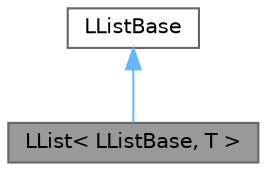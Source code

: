 digraph "LList&lt; LListBase, T &gt;"
{
 // LATEX_PDF_SIZE
  bgcolor="transparent";
  edge [fontname=Helvetica,fontsize=10,labelfontname=Helvetica,labelfontsize=10];
  node [fontname=Helvetica,fontsize=10,shape=box,height=0.2,width=0.4];
  Node1 [id="Node000001",label="LList\< LListBase, T \>",height=0.2,width=0.4,color="gray40", fillcolor="grey60", style="filled", fontcolor="black",tooltip="Template class for non-intrusive linked lists."];
  Node2 -> Node1 [id="edge1_Node000001_Node000002",dir="back",color="steelblue1",style="solid",tooltip=" "];
  Node2 [id="Node000002",label="LListBase",height=0.2,width=0.4,color="gray40", fillcolor="white", style="filled",tooltip=" "];
}
